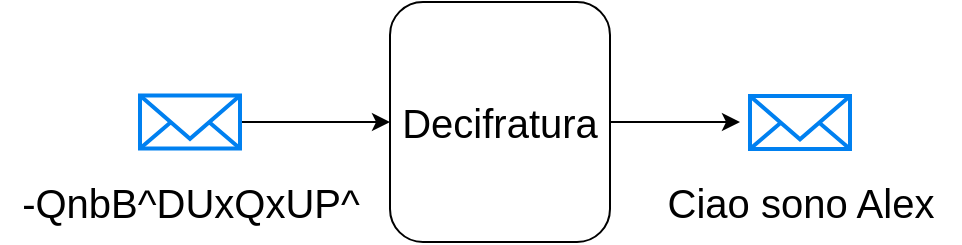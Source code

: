 <mxfile version="28.1.1">
  <diagram name="Page-1" id="rZxvO-xGBDbaET3Zqq4u">
    <mxGraphModel dx="507" dy="464" grid="1" gridSize="10" guides="1" tooltips="1" connect="1" arrows="1" fold="1" page="1" pageScale="1" pageWidth="850" pageHeight="1100" math="0" shadow="0">
      <root>
        <mxCell id="0" />
        <mxCell id="1" parent="0" />
        <mxCell id="CZZduc1jLrHA5I96F7Oo-13" style="edgeStyle=orthogonalEdgeStyle;rounded=0;orthogonalLoop=1;jettySize=auto;html=1;entryX=0;entryY=0.5;entryDx=0;entryDy=0;" edge="1" parent="1" source="CZZduc1jLrHA5I96F7Oo-7" target="CZZduc1jLrHA5I96F7Oo-15">
          <mxGeometry relative="1" as="geometry">
            <mxPoint x="460" y="343.25" as="targetPoint" />
          </mxGeometry>
        </mxCell>
        <mxCell id="CZZduc1jLrHA5I96F7Oo-7" value="" style="html=1;verticalLabelPosition=bottom;align=center;labelBackgroundColor=#ffffff;verticalAlign=top;strokeWidth=2;strokeColor=#0080F0;shadow=0;dashed=0;shape=mxgraph.ios7.icons.mail;" vertex="1" parent="1">
          <mxGeometry x="160" y="329.75" width="50" height="26.5" as="geometry" />
        </mxCell>
        <mxCell id="CZZduc1jLrHA5I96F7Oo-10" value="&lt;font style=&quot;font-size: 20px;&quot;&gt;Ciao sono Alex&lt;/font&gt;" style="text;html=1;align=center;verticalAlign=middle;resizable=0;points=[];autosize=1;strokeColor=none;fillColor=none;" vertex="1" parent="1">
          <mxGeometry x="410" y="363" width="160" height="40" as="geometry" />
        </mxCell>
        <mxCell id="CZZduc1jLrHA5I96F7Oo-11" value="" style="html=1;verticalLabelPosition=bottom;align=center;labelBackgroundColor=#ffffff;verticalAlign=top;strokeWidth=2;strokeColor=#0080F0;shadow=0;dashed=0;shape=mxgraph.ios7.icons.mail;" vertex="1" parent="1">
          <mxGeometry x="465" y="330" width="50" height="26.5" as="geometry" />
        </mxCell>
        <mxCell id="CZZduc1jLrHA5I96F7Oo-12" value="&lt;font style=&quot;font-size: 20px;&quot;&gt;-QnbB^DUxQxUP^&lt;/font&gt;" style="text;html=1;align=center;verticalAlign=middle;resizable=0;points=[];autosize=1;strokeColor=none;fillColor=none;" vertex="1" parent="1">
          <mxGeometry x="90" y="363" width="190" height="40" as="geometry" />
        </mxCell>
        <mxCell id="CZZduc1jLrHA5I96F7Oo-16" style="edgeStyle=orthogonalEdgeStyle;rounded=0;orthogonalLoop=1;jettySize=auto;html=1;" edge="1" parent="1" source="CZZduc1jLrHA5I96F7Oo-15">
          <mxGeometry relative="1" as="geometry">
            <mxPoint x="460.0" y="343.0" as="targetPoint" />
          </mxGeometry>
        </mxCell>
        <mxCell id="CZZduc1jLrHA5I96F7Oo-15" value="&lt;font style=&quot;font-size: 20px;&quot;&gt;De&lt;/font&gt;&lt;font style=&quot;font-size: 20px;&quot;&gt;cifratura&lt;/font&gt;" style="rounded=1;whiteSpace=wrap;html=1;" vertex="1" parent="1">
          <mxGeometry x="285" y="283" width="110" height="120" as="geometry" />
        </mxCell>
      </root>
    </mxGraphModel>
  </diagram>
</mxfile>
